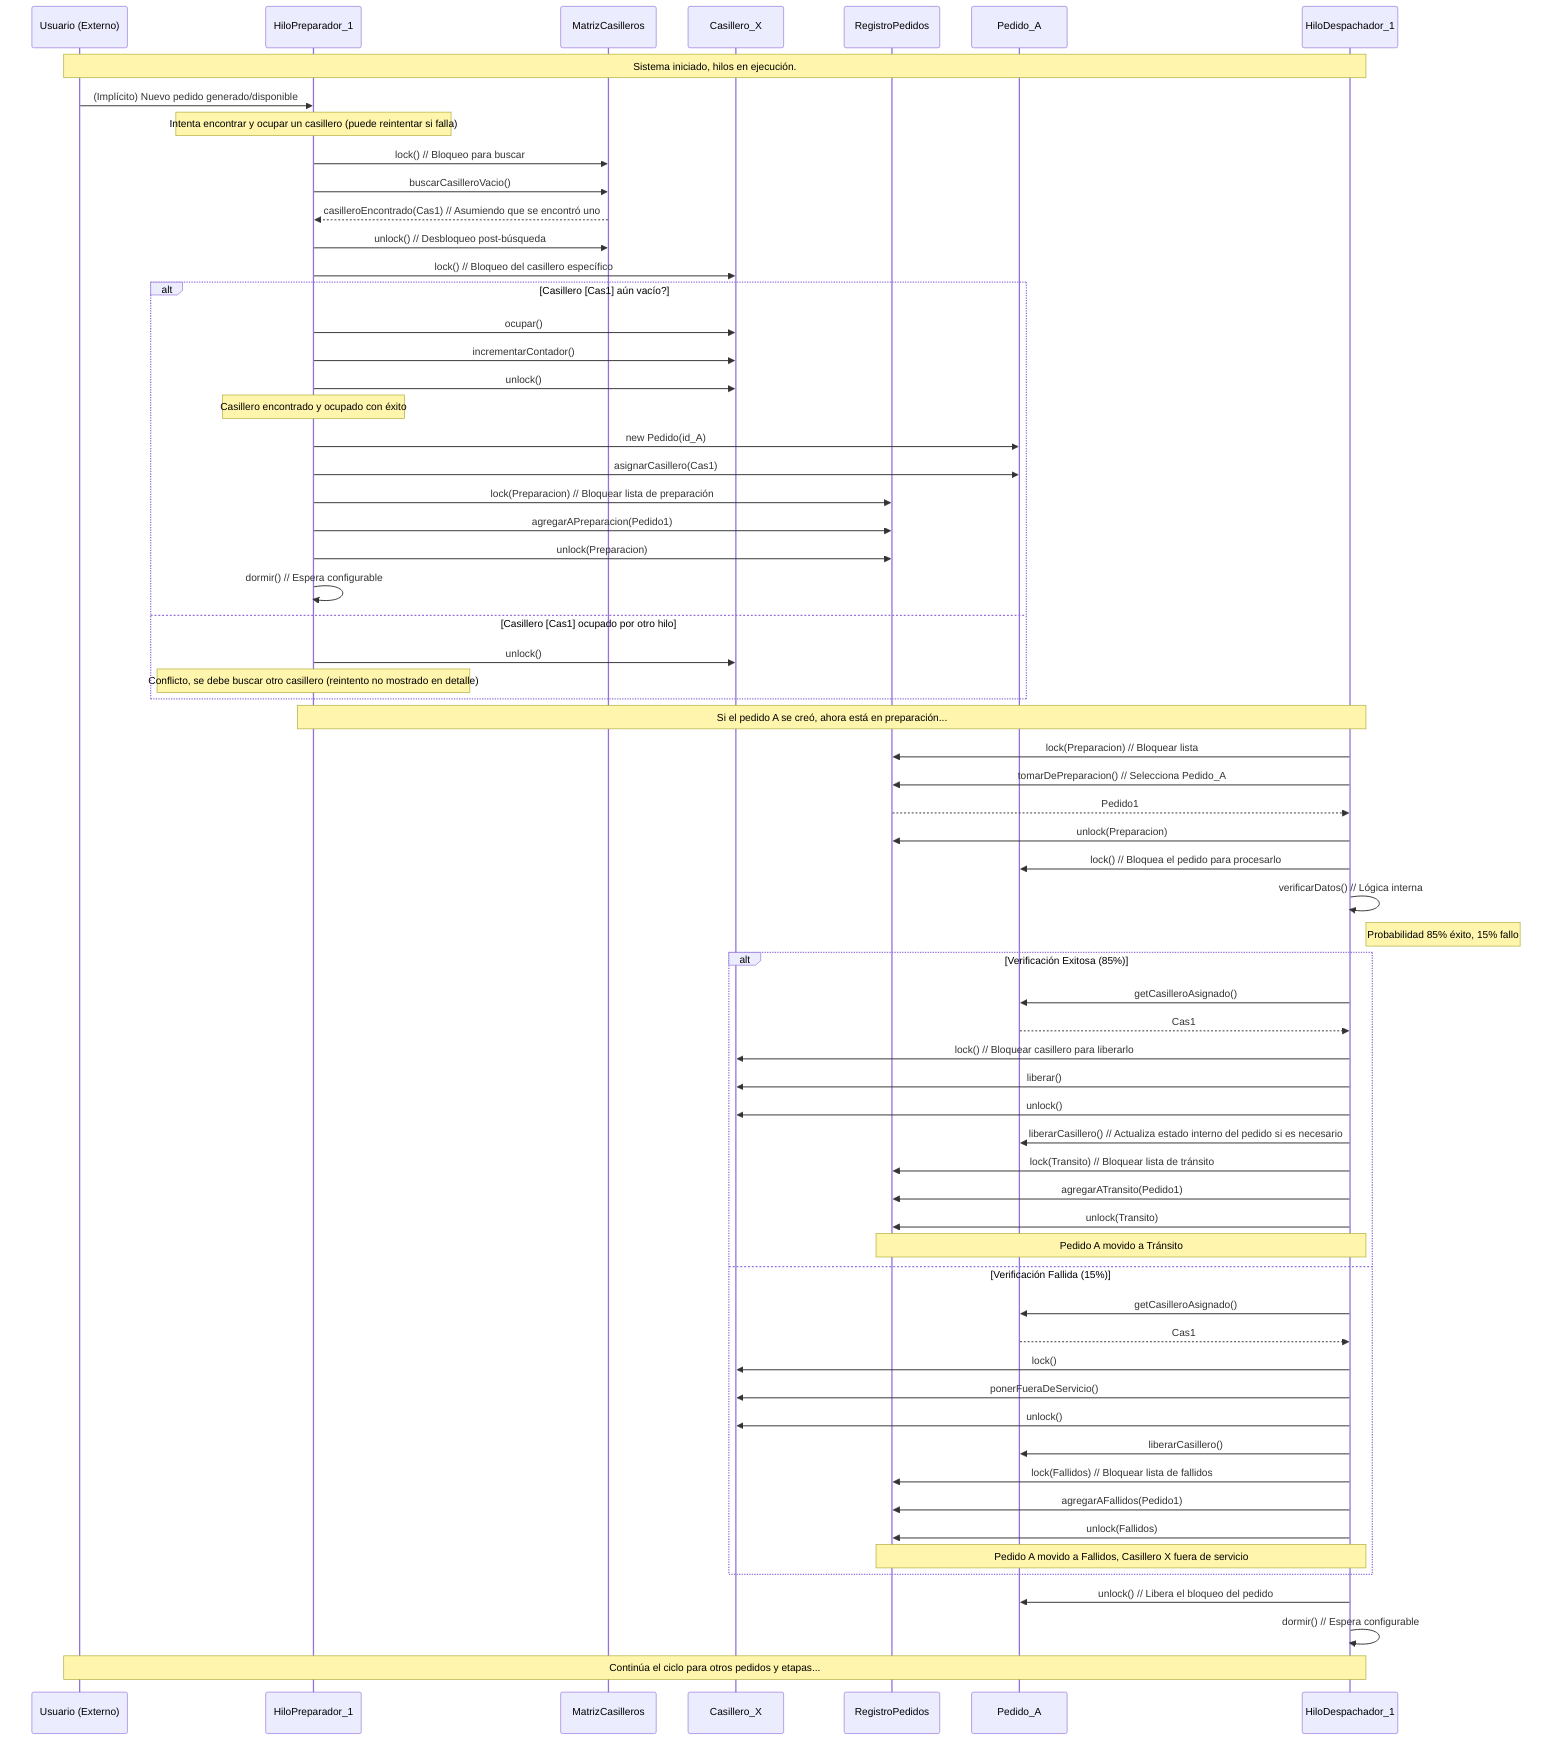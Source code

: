 sequenceDiagram
    participant User as Usuario (Externo)
    participant Prep1 as HiloPreparador_1
    participant Matriz as MatrizCasilleros
    participant Cas1 as Casillero_X
    participant RegP as RegistroPedidos
    participant Pedido1 as Pedido_A
    participant Desp1 as HiloDespachador_1

    Note over User, Desp1: Sistema iniciado, hilos en ejecución.

    User ->> Prep1: (Implícito) Nuevo pedido generado/disponible

    Note over Prep1: Intenta encontrar y ocupar un casillero (puede reintentar si falla)

    Prep1 ->> Matriz: lock() // Bloqueo para buscar
    Prep1 ->> Matriz: buscarCasilleroVacio()
    Matriz -->> Prep1: casilleroEncontrado(Cas1) // Asumiendo que se encontró uno
    Prep1 ->> Matriz: unlock() // Desbloqueo post-búsqueda

    Prep1 ->> Cas1: lock() // Bloqueo del casillero específico
    alt Casillero [Cas1] aún vacío?
        Prep1 ->> Cas1: ocupar()
        Prep1 ->> Cas1: incrementarContador()
        Prep1 ->> Cas1: unlock()
        Note over Prep1: Casillero encontrado y ocupado con éxito

        Prep1 ->> Pedido1: new Pedido(id_A)
        Prep1 ->> Pedido1: asignarCasillero(Cas1)

        Prep1 ->> RegP: lock(Preparacion) // Bloquear lista de preparación
        Prep1 ->> RegP: agregarAPreparacion(Pedido1)
        Prep1 ->> RegP: unlock(Preparacion)

        Prep1 ->> Prep1: dormir() // Espera configurable

    else Casillero [Cas1] ocupado por otro hilo
        Prep1 ->> Cas1: unlock()
        Note over Prep1: Conflicto, se debe buscar otro casillero (reintento no mostrado en detalle)
    end

    Note over Prep1, Desp1: Si el pedido A se creó, ahora está en preparación...

   
    Desp1 ->> RegP: lock(Preparacion) // Bloquear lista
    Desp1 ->> RegP: tomarDePreparacion() // Selecciona Pedido_A
    RegP -->> Desp1: Pedido1
    Desp1 ->> RegP: unlock(Preparacion)

    Desp1 ->> Pedido1: lock() // Bloquea el pedido para procesarlo

    Desp1 ->> Desp1: verificarDatos() // Lógica interna
    Note right of Desp1: Probabilidad 85% éxito, 15% fallo

    alt Verificación Exitosa (85%)
        Desp1 ->> Pedido1: getCasilleroAsignado()
        Pedido1 -->> Desp1: Cas1

        Desp1 ->> Cas1: lock() // Bloquear casillero para liberarlo
        Desp1 ->> Cas1: liberar()
        Desp1 ->> Cas1: unlock()

        Desp1 ->> Pedido1: liberarCasillero() // Actualiza estado interno del pedido si es necesario

        Desp1 ->> RegP: lock(Transito) // Bloquear lista de tránsito
        Desp1 ->> RegP: agregarATransito(Pedido1)
        Desp1 ->> RegP: unlock(Transito)

        Note over Desp1, RegP: Pedido A movido a Tránsito

    else Verificación Fallida (15%)
        Desp1 ->> Pedido1: getCasilleroAsignado()
        Pedido1 -->> Desp1: Cas1

        Desp1 ->> Cas1: lock()
        Desp1 ->> Cas1: ponerFueraDeServicio()
        Desp1 ->> Cas1: unlock()

        Desp1 ->> Pedido1: liberarCasillero()

        Desp1 ->> RegP: lock(Fallidos) // Bloquear lista de fallidos
        Desp1 ->> RegP: agregarAFallidos(Pedido1)
        Desp1 ->> RegP: unlock(Fallidos)

        Note over Desp1, RegP: Pedido A movido a Fallidos, Casillero X fuera de servicio
    end

    Desp1 ->> Pedido1: unlock() // Libera el bloqueo del pedido

    Desp1 ->> Desp1: dormir() // Espera configurable

    Note over User, Desp1: Continúa el ciclo para otros pedidos y etapas...